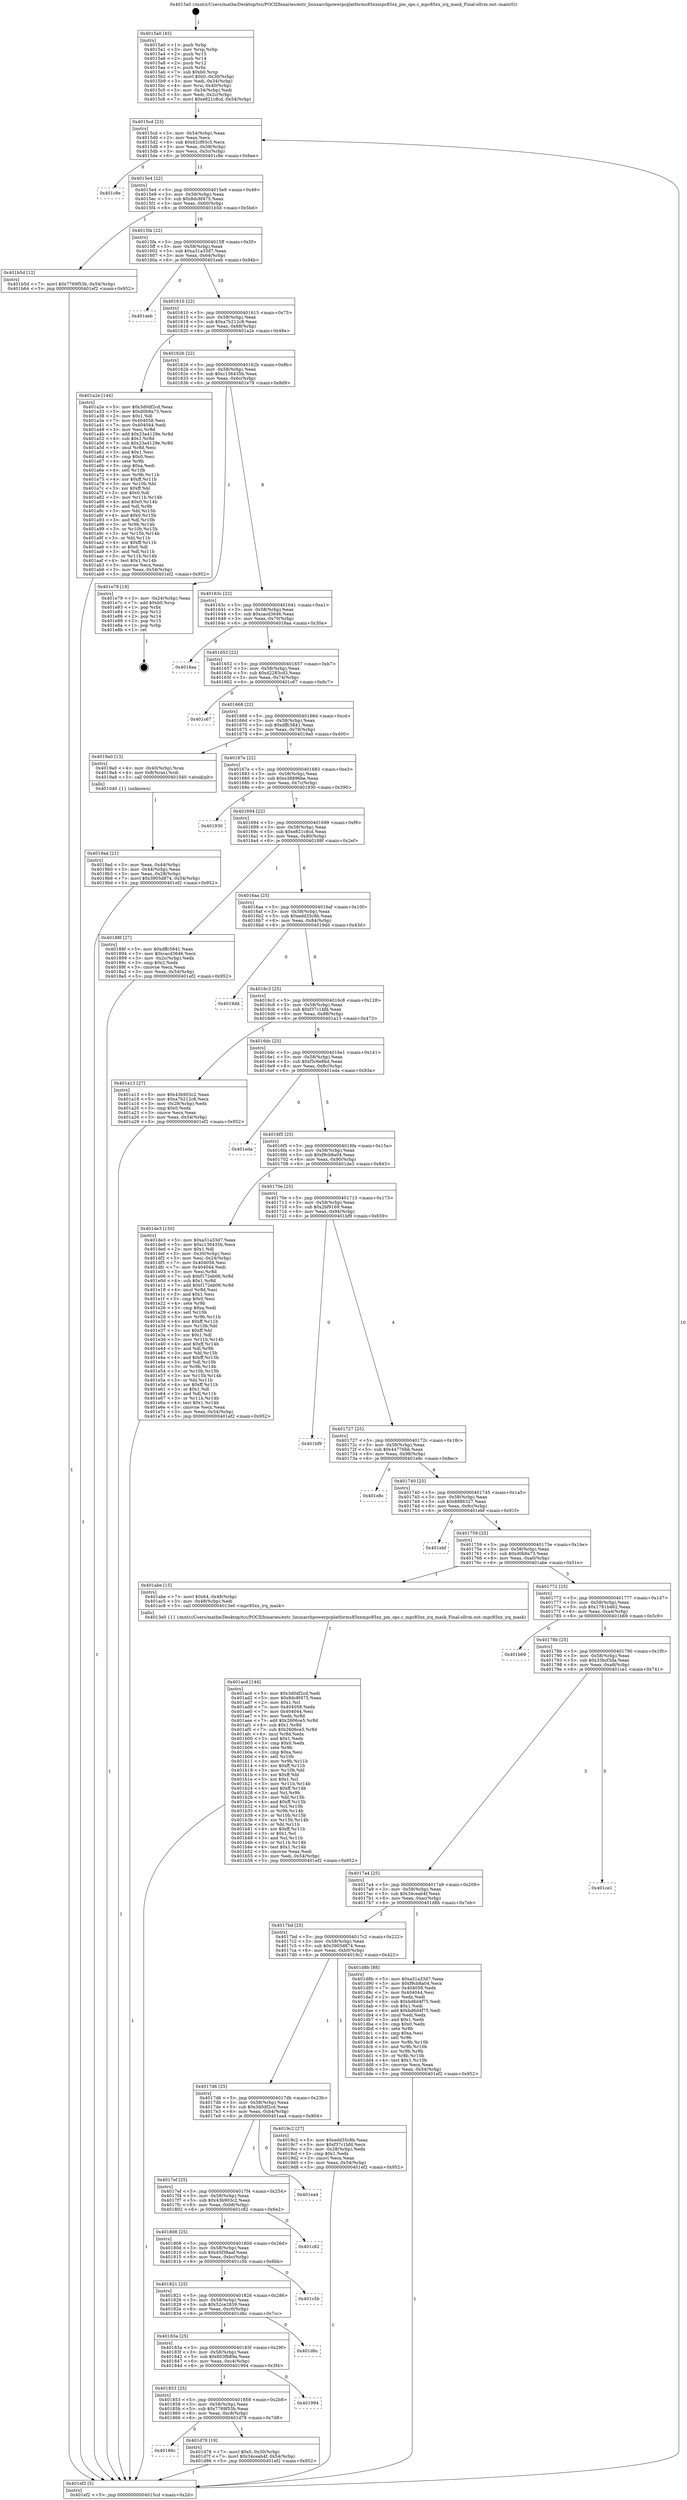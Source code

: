 digraph "0x4015a0" {
  label = "0x4015a0 (/mnt/c/Users/mathe/Desktop/tcc/POCII/binaries/extr_linuxarchpowerpcplatforms85xxmpc85xx_pm_ops.c_mpc85xx_irq_mask_Final-ollvm.out::main(0))"
  labelloc = "t"
  node[shape=record]

  Entry [label="",width=0.3,height=0.3,shape=circle,fillcolor=black,style=filled]
  "0x4015cd" [label="{
     0x4015cd [23]\l
     | [instrs]\l
     &nbsp;&nbsp;0x4015cd \<+3\>: mov -0x54(%rbp),%eax\l
     &nbsp;&nbsp;0x4015d0 \<+2\>: mov %eax,%ecx\l
     &nbsp;&nbsp;0x4015d2 \<+6\>: sub $0x82cf93c5,%ecx\l
     &nbsp;&nbsp;0x4015d8 \<+3\>: mov %eax,-0x58(%rbp)\l
     &nbsp;&nbsp;0x4015db \<+3\>: mov %ecx,-0x5c(%rbp)\l
     &nbsp;&nbsp;0x4015de \<+6\>: je 0000000000401c8e \<main+0x6ee\>\l
  }"]
  "0x401c8e" [label="{
     0x401c8e\l
  }", style=dashed]
  "0x4015e4" [label="{
     0x4015e4 [22]\l
     | [instrs]\l
     &nbsp;&nbsp;0x4015e4 \<+5\>: jmp 00000000004015e9 \<main+0x49\>\l
     &nbsp;&nbsp;0x4015e9 \<+3\>: mov -0x58(%rbp),%eax\l
     &nbsp;&nbsp;0x4015ec \<+5\>: sub $0x8dc8f475,%eax\l
     &nbsp;&nbsp;0x4015f1 \<+3\>: mov %eax,-0x60(%rbp)\l
     &nbsp;&nbsp;0x4015f4 \<+6\>: je 0000000000401b5d \<main+0x5bd\>\l
  }"]
  Exit [label="",width=0.3,height=0.3,shape=circle,fillcolor=black,style=filled,peripheries=2]
  "0x401b5d" [label="{
     0x401b5d [12]\l
     | [instrs]\l
     &nbsp;&nbsp;0x401b5d \<+7\>: movl $0x7769f53b,-0x54(%rbp)\l
     &nbsp;&nbsp;0x401b64 \<+5\>: jmp 0000000000401ef2 \<main+0x952\>\l
  }"]
  "0x4015fa" [label="{
     0x4015fa [22]\l
     | [instrs]\l
     &nbsp;&nbsp;0x4015fa \<+5\>: jmp 00000000004015ff \<main+0x5f\>\l
     &nbsp;&nbsp;0x4015ff \<+3\>: mov -0x58(%rbp),%eax\l
     &nbsp;&nbsp;0x401602 \<+5\>: sub $0xa31a33d7,%eax\l
     &nbsp;&nbsp;0x401607 \<+3\>: mov %eax,-0x64(%rbp)\l
     &nbsp;&nbsp;0x40160a \<+6\>: je 0000000000401eeb \<main+0x94b\>\l
  }"]
  "0x40186c" [label="{
     0x40186c\l
  }", style=dashed]
  "0x401eeb" [label="{
     0x401eeb\l
  }", style=dashed]
  "0x401610" [label="{
     0x401610 [22]\l
     | [instrs]\l
     &nbsp;&nbsp;0x401610 \<+5\>: jmp 0000000000401615 \<main+0x75\>\l
     &nbsp;&nbsp;0x401615 \<+3\>: mov -0x58(%rbp),%eax\l
     &nbsp;&nbsp;0x401618 \<+5\>: sub $0xa7b212c8,%eax\l
     &nbsp;&nbsp;0x40161d \<+3\>: mov %eax,-0x68(%rbp)\l
     &nbsp;&nbsp;0x401620 \<+6\>: je 0000000000401a2e \<main+0x48e\>\l
  }"]
  "0x401d78" [label="{
     0x401d78 [19]\l
     | [instrs]\l
     &nbsp;&nbsp;0x401d78 \<+7\>: movl $0x0,-0x30(%rbp)\l
     &nbsp;&nbsp;0x401d7f \<+7\>: movl $0x34ceab4f,-0x54(%rbp)\l
     &nbsp;&nbsp;0x401d86 \<+5\>: jmp 0000000000401ef2 \<main+0x952\>\l
  }"]
  "0x401a2e" [label="{
     0x401a2e [144]\l
     | [instrs]\l
     &nbsp;&nbsp;0x401a2e \<+5\>: mov $0x3d0df2cd,%eax\l
     &nbsp;&nbsp;0x401a33 \<+5\>: mov $0xd0b9a73,%ecx\l
     &nbsp;&nbsp;0x401a38 \<+2\>: mov $0x1,%dl\l
     &nbsp;&nbsp;0x401a3a \<+7\>: mov 0x404058,%esi\l
     &nbsp;&nbsp;0x401a41 \<+7\>: mov 0x404044,%edi\l
     &nbsp;&nbsp;0x401a48 \<+3\>: mov %esi,%r8d\l
     &nbsp;&nbsp;0x401a4b \<+7\>: add $0x23a4129e,%r8d\l
     &nbsp;&nbsp;0x401a52 \<+4\>: sub $0x1,%r8d\l
     &nbsp;&nbsp;0x401a56 \<+7\>: sub $0x23a4129e,%r8d\l
     &nbsp;&nbsp;0x401a5d \<+4\>: imul %r8d,%esi\l
     &nbsp;&nbsp;0x401a61 \<+3\>: and $0x1,%esi\l
     &nbsp;&nbsp;0x401a64 \<+3\>: cmp $0x0,%esi\l
     &nbsp;&nbsp;0x401a67 \<+4\>: sete %r9b\l
     &nbsp;&nbsp;0x401a6b \<+3\>: cmp $0xa,%edi\l
     &nbsp;&nbsp;0x401a6e \<+4\>: setl %r10b\l
     &nbsp;&nbsp;0x401a72 \<+3\>: mov %r9b,%r11b\l
     &nbsp;&nbsp;0x401a75 \<+4\>: xor $0xff,%r11b\l
     &nbsp;&nbsp;0x401a79 \<+3\>: mov %r10b,%bl\l
     &nbsp;&nbsp;0x401a7c \<+3\>: xor $0xff,%bl\l
     &nbsp;&nbsp;0x401a7f \<+3\>: xor $0x0,%dl\l
     &nbsp;&nbsp;0x401a82 \<+3\>: mov %r11b,%r14b\l
     &nbsp;&nbsp;0x401a85 \<+4\>: and $0x0,%r14b\l
     &nbsp;&nbsp;0x401a89 \<+3\>: and %dl,%r9b\l
     &nbsp;&nbsp;0x401a8c \<+3\>: mov %bl,%r15b\l
     &nbsp;&nbsp;0x401a8f \<+4\>: and $0x0,%r15b\l
     &nbsp;&nbsp;0x401a93 \<+3\>: and %dl,%r10b\l
     &nbsp;&nbsp;0x401a96 \<+3\>: or %r9b,%r14b\l
     &nbsp;&nbsp;0x401a99 \<+3\>: or %r10b,%r15b\l
     &nbsp;&nbsp;0x401a9c \<+3\>: xor %r15b,%r14b\l
     &nbsp;&nbsp;0x401a9f \<+3\>: or %bl,%r11b\l
     &nbsp;&nbsp;0x401aa2 \<+4\>: xor $0xff,%r11b\l
     &nbsp;&nbsp;0x401aa6 \<+3\>: or $0x0,%dl\l
     &nbsp;&nbsp;0x401aa9 \<+3\>: and %dl,%r11b\l
     &nbsp;&nbsp;0x401aac \<+3\>: or %r11b,%r14b\l
     &nbsp;&nbsp;0x401aaf \<+4\>: test $0x1,%r14b\l
     &nbsp;&nbsp;0x401ab3 \<+3\>: cmovne %ecx,%eax\l
     &nbsp;&nbsp;0x401ab6 \<+3\>: mov %eax,-0x54(%rbp)\l
     &nbsp;&nbsp;0x401ab9 \<+5\>: jmp 0000000000401ef2 \<main+0x952\>\l
  }"]
  "0x401626" [label="{
     0x401626 [22]\l
     | [instrs]\l
     &nbsp;&nbsp;0x401626 \<+5\>: jmp 000000000040162b \<main+0x8b\>\l
     &nbsp;&nbsp;0x40162b \<+3\>: mov -0x58(%rbp),%eax\l
     &nbsp;&nbsp;0x40162e \<+5\>: sub $0xc136435b,%eax\l
     &nbsp;&nbsp;0x401633 \<+3\>: mov %eax,-0x6c(%rbp)\l
     &nbsp;&nbsp;0x401636 \<+6\>: je 0000000000401e79 \<main+0x8d9\>\l
  }"]
  "0x401853" [label="{
     0x401853 [25]\l
     | [instrs]\l
     &nbsp;&nbsp;0x401853 \<+5\>: jmp 0000000000401858 \<main+0x2b8\>\l
     &nbsp;&nbsp;0x401858 \<+3\>: mov -0x58(%rbp),%eax\l
     &nbsp;&nbsp;0x40185b \<+5\>: sub $0x7769f53b,%eax\l
     &nbsp;&nbsp;0x401860 \<+6\>: mov %eax,-0xc8(%rbp)\l
     &nbsp;&nbsp;0x401866 \<+6\>: je 0000000000401d78 \<main+0x7d8\>\l
  }"]
  "0x401e79" [label="{
     0x401e79 [19]\l
     | [instrs]\l
     &nbsp;&nbsp;0x401e79 \<+3\>: mov -0x24(%rbp),%eax\l
     &nbsp;&nbsp;0x401e7c \<+7\>: add $0xb0,%rsp\l
     &nbsp;&nbsp;0x401e83 \<+1\>: pop %rbx\l
     &nbsp;&nbsp;0x401e84 \<+2\>: pop %r12\l
     &nbsp;&nbsp;0x401e86 \<+2\>: pop %r14\l
     &nbsp;&nbsp;0x401e88 \<+2\>: pop %r15\l
     &nbsp;&nbsp;0x401e8a \<+1\>: pop %rbp\l
     &nbsp;&nbsp;0x401e8b \<+1\>: ret\l
  }"]
  "0x40163c" [label="{
     0x40163c [22]\l
     | [instrs]\l
     &nbsp;&nbsp;0x40163c \<+5\>: jmp 0000000000401641 \<main+0xa1\>\l
     &nbsp;&nbsp;0x401641 \<+3\>: mov -0x58(%rbp),%eax\l
     &nbsp;&nbsp;0x401644 \<+5\>: sub $0xcacd3646,%eax\l
     &nbsp;&nbsp;0x401649 \<+3\>: mov %eax,-0x70(%rbp)\l
     &nbsp;&nbsp;0x40164c \<+6\>: je 00000000004018aa \<main+0x30a\>\l
  }"]
  "0x401994" [label="{
     0x401994\l
  }", style=dashed]
  "0x4018aa" [label="{
     0x4018aa\l
  }", style=dashed]
  "0x401652" [label="{
     0x401652 [22]\l
     | [instrs]\l
     &nbsp;&nbsp;0x401652 \<+5\>: jmp 0000000000401657 \<main+0xb7\>\l
     &nbsp;&nbsp;0x401657 \<+3\>: mov -0x58(%rbp),%eax\l
     &nbsp;&nbsp;0x40165a \<+5\>: sub $0xd2283cd3,%eax\l
     &nbsp;&nbsp;0x40165f \<+3\>: mov %eax,-0x74(%rbp)\l
     &nbsp;&nbsp;0x401662 \<+6\>: je 0000000000401c67 \<main+0x6c7\>\l
  }"]
  "0x40183a" [label="{
     0x40183a [25]\l
     | [instrs]\l
     &nbsp;&nbsp;0x40183a \<+5\>: jmp 000000000040183f \<main+0x29f\>\l
     &nbsp;&nbsp;0x40183f \<+3\>: mov -0x58(%rbp),%eax\l
     &nbsp;&nbsp;0x401842 \<+5\>: sub $0x603fb89a,%eax\l
     &nbsp;&nbsp;0x401847 \<+6\>: mov %eax,-0xc4(%rbp)\l
     &nbsp;&nbsp;0x40184d \<+6\>: je 0000000000401994 \<main+0x3f4\>\l
  }"]
  "0x401c67" [label="{
     0x401c67\l
  }", style=dashed]
  "0x401668" [label="{
     0x401668 [22]\l
     | [instrs]\l
     &nbsp;&nbsp;0x401668 \<+5\>: jmp 000000000040166d \<main+0xcd\>\l
     &nbsp;&nbsp;0x40166d \<+3\>: mov -0x58(%rbp),%eax\l
     &nbsp;&nbsp;0x401670 \<+5\>: sub $0xdffc5841,%eax\l
     &nbsp;&nbsp;0x401675 \<+3\>: mov %eax,-0x78(%rbp)\l
     &nbsp;&nbsp;0x401678 \<+6\>: je 00000000004019a0 \<main+0x400\>\l
  }"]
  "0x401d6c" [label="{
     0x401d6c\l
  }", style=dashed]
  "0x4019a0" [label="{
     0x4019a0 [13]\l
     | [instrs]\l
     &nbsp;&nbsp;0x4019a0 \<+4\>: mov -0x40(%rbp),%rax\l
     &nbsp;&nbsp;0x4019a4 \<+4\>: mov 0x8(%rax),%rdi\l
     &nbsp;&nbsp;0x4019a8 \<+5\>: call 0000000000401040 \<atoi@plt\>\l
     | [calls]\l
     &nbsp;&nbsp;0x401040 \{1\} (unknown)\l
  }"]
  "0x40167e" [label="{
     0x40167e [22]\l
     | [instrs]\l
     &nbsp;&nbsp;0x40167e \<+5\>: jmp 0000000000401683 \<main+0xe3\>\l
     &nbsp;&nbsp;0x401683 \<+3\>: mov -0x58(%rbp),%eax\l
     &nbsp;&nbsp;0x401686 \<+5\>: sub $0xe38896be,%eax\l
     &nbsp;&nbsp;0x40168b \<+3\>: mov %eax,-0x7c(%rbp)\l
     &nbsp;&nbsp;0x40168e \<+6\>: je 0000000000401930 \<main+0x390\>\l
  }"]
  "0x401821" [label="{
     0x401821 [25]\l
     | [instrs]\l
     &nbsp;&nbsp;0x401821 \<+5\>: jmp 0000000000401826 \<main+0x286\>\l
     &nbsp;&nbsp;0x401826 \<+3\>: mov -0x58(%rbp),%eax\l
     &nbsp;&nbsp;0x401829 \<+5\>: sub $0x52ce2839,%eax\l
     &nbsp;&nbsp;0x40182e \<+6\>: mov %eax,-0xc0(%rbp)\l
     &nbsp;&nbsp;0x401834 \<+6\>: je 0000000000401d6c \<main+0x7cc\>\l
  }"]
  "0x401930" [label="{
     0x401930\l
  }", style=dashed]
  "0x401694" [label="{
     0x401694 [22]\l
     | [instrs]\l
     &nbsp;&nbsp;0x401694 \<+5\>: jmp 0000000000401699 \<main+0xf9\>\l
     &nbsp;&nbsp;0x401699 \<+3\>: mov -0x58(%rbp),%eax\l
     &nbsp;&nbsp;0x40169c \<+5\>: sub $0xe821c8cd,%eax\l
     &nbsp;&nbsp;0x4016a1 \<+3\>: mov %eax,-0x80(%rbp)\l
     &nbsp;&nbsp;0x4016a4 \<+6\>: je 000000000040188f \<main+0x2ef\>\l
  }"]
  "0x401c5b" [label="{
     0x401c5b\l
  }", style=dashed]
  "0x40188f" [label="{
     0x40188f [27]\l
     | [instrs]\l
     &nbsp;&nbsp;0x40188f \<+5\>: mov $0xdffc5841,%eax\l
     &nbsp;&nbsp;0x401894 \<+5\>: mov $0xcacd3646,%ecx\l
     &nbsp;&nbsp;0x401899 \<+3\>: mov -0x2c(%rbp),%edx\l
     &nbsp;&nbsp;0x40189c \<+3\>: cmp $0x2,%edx\l
     &nbsp;&nbsp;0x40189f \<+3\>: cmovne %ecx,%eax\l
     &nbsp;&nbsp;0x4018a2 \<+3\>: mov %eax,-0x54(%rbp)\l
     &nbsp;&nbsp;0x4018a5 \<+5\>: jmp 0000000000401ef2 \<main+0x952\>\l
  }"]
  "0x4016aa" [label="{
     0x4016aa [25]\l
     | [instrs]\l
     &nbsp;&nbsp;0x4016aa \<+5\>: jmp 00000000004016af \<main+0x10f\>\l
     &nbsp;&nbsp;0x4016af \<+3\>: mov -0x58(%rbp),%eax\l
     &nbsp;&nbsp;0x4016b2 \<+5\>: sub $0xedd35c8b,%eax\l
     &nbsp;&nbsp;0x4016b7 \<+6\>: mov %eax,-0x84(%rbp)\l
     &nbsp;&nbsp;0x4016bd \<+6\>: je 00000000004019dd \<main+0x43d\>\l
  }"]
  "0x401ef2" [label="{
     0x401ef2 [5]\l
     | [instrs]\l
     &nbsp;&nbsp;0x401ef2 \<+5\>: jmp 00000000004015cd \<main+0x2d\>\l
  }"]
  "0x4015a0" [label="{
     0x4015a0 [45]\l
     | [instrs]\l
     &nbsp;&nbsp;0x4015a0 \<+1\>: push %rbp\l
     &nbsp;&nbsp;0x4015a1 \<+3\>: mov %rsp,%rbp\l
     &nbsp;&nbsp;0x4015a4 \<+2\>: push %r15\l
     &nbsp;&nbsp;0x4015a6 \<+2\>: push %r14\l
     &nbsp;&nbsp;0x4015a8 \<+2\>: push %r12\l
     &nbsp;&nbsp;0x4015aa \<+1\>: push %rbx\l
     &nbsp;&nbsp;0x4015ab \<+7\>: sub $0xb0,%rsp\l
     &nbsp;&nbsp;0x4015b2 \<+7\>: movl $0x0,-0x30(%rbp)\l
     &nbsp;&nbsp;0x4015b9 \<+3\>: mov %edi,-0x34(%rbp)\l
     &nbsp;&nbsp;0x4015bc \<+4\>: mov %rsi,-0x40(%rbp)\l
     &nbsp;&nbsp;0x4015c0 \<+3\>: mov -0x34(%rbp),%edi\l
     &nbsp;&nbsp;0x4015c3 \<+3\>: mov %edi,-0x2c(%rbp)\l
     &nbsp;&nbsp;0x4015c6 \<+7\>: movl $0xe821c8cd,-0x54(%rbp)\l
  }"]
  "0x4019ad" [label="{
     0x4019ad [21]\l
     | [instrs]\l
     &nbsp;&nbsp;0x4019ad \<+3\>: mov %eax,-0x44(%rbp)\l
     &nbsp;&nbsp;0x4019b0 \<+3\>: mov -0x44(%rbp),%eax\l
     &nbsp;&nbsp;0x4019b3 \<+3\>: mov %eax,-0x28(%rbp)\l
     &nbsp;&nbsp;0x4019b6 \<+7\>: movl $0x3905d874,-0x54(%rbp)\l
     &nbsp;&nbsp;0x4019bd \<+5\>: jmp 0000000000401ef2 \<main+0x952\>\l
  }"]
  "0x401808" [label="{
     0x401808 [25]\l
     | [instrs]\l
     &nbsp;&nbsp;0x401808 \<+5\>: jmp 000000000040180d \<main+0x26d\>\l
     &nbsp;&nbsp;0x40180d \<+3\>: mov -0x58(%rbp),%eax\l
     &nbsp;&nbsp;0x401810 \<+5\>: sub $0x45f38aaf,%eax\l
     &nbsp;&nbsp;0x401815 \<+6\>: mov %eax,-0xbc(%rbp)\l
     &nbsp;&nbsp;0x40181b \<+6\>: je 0000000000401c5b \<main+0x6bb\>\l
  }"]
  "0x4019dd" [label="{
     0x4019dd\l
  }", style=dashed]
  "0x4016c3" [label="{
     0x4016c3 [25]\l
     | [instrs]\l
     &nbsp;&nbsp;0x4016c3 \<+5\>: jmp 00000000004016c8 \<main+0x128\>\l
     &nbsp;&nbsp;0x4016c8 \<+3\>: mov -0x58(%rbp),%eax\l
     &nbsp;&nbsp;0x4016cb \<+5\>: sub $0xf37c1bfd,%eax\l
     &nbsp;&nbsp;0x4016d0 \<+6\>: mov %eax,-0x88(%rbp)\l
     &nbsp;&nbsp;0x4016d6 \<+6\>: je 0000000000401a13 \<main+0x473\>\l
  }"]
  "0x401c82" [label="{
     0x401c82\l
  }", style=dashed]
  "0x401a13" [label="{
     0x401a13 [27]\l
     | [instrs]\l
     &nbsp;&nbsp;0x401a13 \<+5\>: mov $0x43b903c2,%eax\l
     &nbsp;&nbsp;0x401a18 \<+5\>: mov $0xa7b212c8,%ecx\l
     &nbsp;&nbsp;0x401a1d \<+3\>: mov -0x28(%rbp),%edx\l
     &nbsp;&nbsp;0x401a20 \<+3\>: cmp $0x0,%edx\l
     &nbsp;&nbsp;0x401a23 \<+3\>: cmove %ecx,%eax\l
     &nbsp;&nbsp;0x401a26 \<+3\>: mov %eax,-0x54(%rbp)\l
     &nbsp;&nbsp;0x401a29 \<+5\>: jmp 0000000000401ef2 \<main+0x952\>\l
  }"]
  "0x4016dc" [label="{
     0x4016dc [25]\l
     | [instrs]\l
     &nbsp;&nbsp;0x4016dc \<+5\>: jmp 00000000004016e1 \<main+0x141\>\l
     &nbsp;&nbsp;0x4016e1 \<+3\>: mov -0x58(%rbp),%eax\l
     &nbsp;&nbsp;0x4016e4 \<+5\>: sub $0xf5c6e8bd,%eax\l
     &nbsp;&nbsp;0x4016e9 \<+6\>: mov %eax,-0x8c(%rbp)\l
     &nbsp;&nbsp;0x4016ef \<+6\>: je 0000000000401eda \<main+0x93a\>\l
  }"]
  "0x4017ef" [label="{
     0x4017ef [25]\l
     | [instrs]\l
     &nbsp;&nbsp;0x4017ef \<+5\>: jmp 00000000004017f4 \<main+0x254\>\l
     &nbsp;&nbsp;0x4017f4 \<+3\>: mov -0x58(%rbp),%eax\l
     &nbsp;&nbsp;0x4017f7 \<+5\>: sub $0x43b903c2,%eax\l
     &nbsp;&nbsp;0x4017fc \<+6\>: mov %eax,-0xb8(%rbp)\l
     &nbsp;&nbsp;0x401802 \<+6\>: je 0000000000401c82 \<main+0x6e2\>\l
  }"]
  "0x401eda" [label="{
     0x401eda\l
  }", style=dashed]
  "0x4016f5" [label="{
     0x4016f5 [25]\l
     | [instrs]\l
     &nbsp;&nbsp;0x4016f5 \<+5\>: jmp 00000000004016fa \<main+0x15a\>\l
     &nbsp;&nbsp;0x4016fa \<+3\>: mov -0x58(%rbp),%eax\l
     &nbsp;&nbsp;0x4016fd \<+5\>: sub $0xf9cb8a04,%eax\l
     &nbsp;&nbsp;0x401702 \<+6\>: mov %eax,-0x90(%rbp)\l
     &nbsp;&nbsp;0x401708 \<+6\>: je 0000000000401de3 \<main+0x843\>\l
  }"]
  "0x401ea4" [label="{
     0x401ea4\l
  }", style=dashed]
  "0x401de3" [label="{
     0x401de3 [150]\l
     | [instrs]\l
     &nbsp;&nbsp;0x401de3 \<+5\>: mov $0xa31a33d7,%eax\l
     &nbsp;&nbsp;0x401de8 \<+5\>: mov $0xc136435b,%ecx\l
     &nbsp;&nbsp;0x401ded \<+2\>: mov $0x1,%dl\l
     &nbsp;&nbsp;0x401def \<+3\>: mov -0x30(%rbp),%esi\l
     &nbsp;&nbsp;0x401df2 \<+3\>: mov %esi,-0x24(%rbp)\l
     &nbsp;&nbsp;0x401df5 \<+7\>: mov 0x404058,%esi\l
     &nbsp;&nbsp;0x401dfc \<+7\>: mov 0x404044,%edi\l
     &nbsp;&nbsp;0x401e03 \<+3\>: mov %esi,%r8d\l
     &nbsp;&nbsp;0x401e06 \<+7\>: sub $0xf172eb06,%r8d\l
     &nbsp;&nbsp;0x401e0d \<+4\>: sub $0x1,%r8d\l
     &nbsp;&nbsp;0x401e11 \<+7\>: add $0xf172eb06,%r8d\l
     &nbsp;&nbsp;0x401e18 \<+4\>: imul %r8d,%esi\l
     &nbsp;&nbsp;0x401e1c \<+3\>: and $0x1,%esi\l
     &nbsp;&nbsp;0x401e1f \<+3\>: cmp $0x0,%esi\l
     &nbsp;&nbsp;0x401e22 \<+4\>: sete %r9b\l
     &nbsp;&nbsp;0x401e26 \<+3\>: cmp $0xa,%edi\l
     &nbsp;&nbsp;0x401e29 \<+4\>: setl %r10b\l
     &nbsp;&nbsp;0x401e2d \<+3\>: mov %r9b,%r11b\l
     &nbsp;&nbsp;0x401e30 \<+4\>: xor $0xff,%r11b\l
     &nbsp;&nbsp;0x401e34 \<+3\>: mov %r10b,%bl\l
     &nbsp;&nbsp;0x401e37 \<+3\>: xor $0xff,%bl\l
     &nbsp;&nbsp;0x401e3a \<+3\>: xor $0x1,%dl\l
     &nbsp;&nbsp;0x401e3d \<+3\>: mov %r11b,%r14b\l
     &nbsp;&nbsp;0x401e40 \<+4\>: and $0xff,%r14b\l
     &nbsp;&nbsp;0x401e44 \<+3\>: and %dl,%r9b\l
     &nbsp;&nbsp;0x401e47 \<+3\>: mov %bl,%r15b\l
     &nbsp;&nbsp;0x401e4a \<+4\>: and $0xff,%r15b\l
     &nbsp;&nbsp;0x401e4e \<+3\>: and %dl,%r10b\l
     &nbsp;&nbsp;0x401e51 \<+3\>: or %r9b,%r14b\l
     &nbsp;&nbsp;0x401e54 \<+3\>: or %r10b,%r15b\l
     &nbsp;&nbsp;0x401e57 \<+3\>: xor %r15b,%r14b\l
     &nbsp;&nbsp;0x401e5a \<+3\>: or %bl,%r11b\l
     &nbsp;&nbsp;0x401e5d \<+4\>: xor $0xff,%r11b\l
     &nbsp;&nbsp;0x401e61 \<+3\>: or $0x1,%dl\l
     &nbsp;&nbsp;0x401e64 \<+3\>: and %dl,%r11b\l
     &nbsp;&nbsp;0x401e67 \<+3\>: or %r11b,%r14b\l
     &nbsp;&nbsp;0x401e6a \<+4\>: test $0x1,%r14b\l
     &nbsp;&nbsp;0x401e6e \<+3\>: cmovne %ecx,%eax\l
     &nbsp;&nbsp;0x401e71 \<+3\>: mov %eax,-0x54(%rbp)\l
     &nbsp;&nbsp;0x401e74 \<+5\>: jmp 0000000000401ef2 \<main+0x952\>\l
  }"]
  "0x40170e" [label="{
     0x40170e [25]\l
     | [instrs]\l
     &nbsp;&nbsp;0x40170e \<+5\>: jmp 0000000000401713 \<main+0x173\>\l
     &nbsp;&nbsp;0x401713 \<+3\>: mov -0x58(%rbp),%eax\l
     &nbsp;&nbsp;0x401716 \<+5\>: sub $0x2bf9169,%eax\l
     &nbsp;&nbsp;0x40171b \<+6\>: mov %eax,-0x94(%rbp)\l
     &nbsp;&nbsp;0x401721 \<+6\>: je 0000000000401bf9 \<main+0x659\>\l
  }"]
  "0x401acd" [label="{
     0x401acd [144]\l
     | [instrs]\l
     &nbsp;&nbsp;0x401acd \<+5\>: mov $0x3d0df2cd,%edi\l
     &nbsp;&nbsp;0x401ad2 \<+5\>: mov $0x8dc8f475,%eax\l
     &nbsp;&nbsp;0x401ad7 \<+2\>: mov $0x1,%cl\l
     &nbsp;&nbsp;0x401ad9 \<+7\>: mov 0x404058,%edx\l
     &nbsp;&nbsp;0x401ae0 \<+7\>: mov 0x404044,%esi\l
     &nbsp;&nbsp;0x401ae7 \<+3\>: mov %edx,%r8d\l
     &nbsp;&nbsp;0x401aea \<+7\>: add $0x2606ce5,%r8d\l
     &nbsp;&nbsp;0x401af1 \<+4\>: sub $0x1,%r8d\l
     &nbsp;&nbsp;0x401af5 \<+7\>: sub $0x2606ce5,%r8d\l
     &nbsp;&nbsp;0x401afc \<+4\>: imul %r8d,%edx\l
     &nbsp;&nbsp;0x401b00 \<+3\>: and $0x1,%edx\l
     &nbsp;&nbsp;0x401b03 \<+3\>: cmp $0x0,%edx\l
     &nbsp;&nbsp;0x401b06 \<+4\>: sete %r9b\l
     &nbsp;&nbsp;0x401b0a \<+3\>: cmp $0xa,%esi\l
     &nbsp;&nbsp;0x401b0d \<+4\>: setl %r10b\l
     &nbsp;&nbsp;0x401b11 \<+3\>: mov %r9b,%r11b\l
     &nbsp;&nbsp;0x401b14 \<+4\>: xor $0xff,%r11b\l
     &nbsp;&nbsp;0x401b18 \<+3\>: mov %r10b,%bl\l
     &nbsp;&nbsp;0x401b1b \<+3\>: xor $0xff,%bl\l
     &nbsp;&nbsp;0x401b1e \<+3\>: xor $0x1,%cl\l
     &nbsp;&nbsp;0x401b21 \<+3\>: mov %r11b,%r14b\l
     &nbsp;&nbsp;0x401b24 \<+4\>: and $0xff,%r14b\l
     &nbsp;&nbsp;0x401b28 \<+3\>: and %cl,%r9b\l
     &nbsp;&nbsp;0x401b2b \<+3\>: mov %bl,%r15b\l
     &nbsp;&nbsp;0x401b2e \<+4\>: and $0xff,%r15b\l
     &nbsp;&nbsp;0x401b32 \<+3\>: and %cl,%r10b\l
     &nbsp;&nbsp;0x401b35 \<+3\>: or %r9b,%r14b\l
     &nbsp;&nbsp;0x401b38 \<+3\>: or %r10b,%r15b\l
     &nbsp;&nbsp;0x401b3b \<+3\>: xor %r15b,%r14b\l
     &nbsp;&nbsp;0x401b3e \<+3\>: or %bl,%r11b\l
     &nbsp;&nbsp;0x401b41 \<+4\>: xor $0xff,%r11b\l
     &nbsp;&nbsp;0x401b45 \<+3\>: or $0x1,%cl\l
     &nbsp;&nbsp;0x401b48 \<+3\>: and %cl,%r11b\l
     &nbsp;&nbsp;0x401b4b \<+3\>: or %r11b,%r14b\l
     &nbsp;&nbsp;0x401b4e \<+4\>: test $0x1,%r14b\l
     &nbsp;&nbsp;0x401b52 \<+3\>: cmovne %eax,%edi\l
     &nbsp;&nbsp;0x401b55 \<+3\>: mov %edi,-0x54(%rbp)\l
     &nbsp;&nbsp;0x401b58 \<+5\>: jmp 0000000000401ef2 \<main+0x952\>\l
  }"]
  "0x401bf9" [label="{
     0x401bf9\l
  }", style=dashed]
  "0x401727" [label="{
     0x401727 [25]\l
     | [instrs]\l
     &nbsp;&nbsp;0x401727 \<+5\>: jmp 000000000040172c \<main+0x18c\>\l
     &nbsp;&nbsp;0x40172c \<+3\>: mov -0x58(%rbp),%eax\l
     &nbsp;&nbsp;0x40172f \<+5\>: sub $0x44776bb,%eax\l
     &nbsp;&nbsp;0x401734 \<+6\>: mov %eax,-0x98(%rbp)\l
     &nbsp;&nbsp;0x40173a \<+6\>: je 0000000000401e8c \<main+0x8ec\>\l
  }"]
  "0x4017d6" [label="{
     0x4017d6 [25]\l
     | [instrs]\l
     &nbsp;&nbsp;0x4017d6 \<+5\>: jmp 00000000004017db \<main+0x23b\>\l
     &nbsp;&nbsp;0x4017db \<+3\>: mov -0x58(%rbp),%eax\l
     &nbsp;&nbsp;0x4017de \<+5\>: sub $0x3d0df2cd,%eax\l
     &nbsp;&nbsp;0x4017e3 \<+6\>: mov %eax,-0xb4(%rbp)\l
     &nbsp;&nbsp;0x4017e9 \<+6\>: je 0000000000401ea4 \<main+0x904\>\l
  }"]
  "0x401e8c" [label="{
     0x401e8c\l
  }", style=dashed]
  "0x401740" [label="{
     0x401740 [25]\l
     | [instrs]\l
     &nbsp;&nbsp;0x401740 \<+5\>: jmp 0000000000401745 \<main+0x1a5\>\l
     &nbsp;&nbsp;0x401745 \<+3\>: mov -0x58(%rbp),%eax\l
     &nbsp;&nbsp;0x401748 \<+5\>: sub $0x8886327,%eax\l
     &nbsp;&nbsp;0x40174d \<+6\>: mov %eax,-0x9c(%rbp)\l
     &nbsp;&nbsp;0x401753 \<+6\>: je 0000000000401ebf \<main+0x91f\>\l
  }"]
  "0x4019c2" [label="{
     0x4019c2 [27]\l
     | [instrs]\l
     &nbsp;&nbsp;0x4019c2 \<+5\>: mov $0xedd35c8b,%eax\l
     &nbsp;&nbsp;0x4019c7 \<+5\>: mov $0xf37c1bfd,%ecx\l
     &nbsp;&nbsp;0x4019cc \<+3\>: mov -0x28(%rbp),%edx\l
     &nbsp;&nbsp;0x4019cf \<+3\>: cmp $0x1,%edx\l
     &nbsp;&nbsp;0x4019d2 \<+3\>: cmovl %ecx,%eax\l
     &nbsp;&nbsp;0x4019d5 \<+3\>: mov %eax,-0x54(%rbp)\l
     &nbsp;&nbsp;0x4019d8 \<+5\>: jmp 0000000000401ef2 \<main+0x952\>\l
  }"]
  "0x401ebf" [label="{
     0x401ebf\l
  }", style=dashed]
  "0x401759" [label="{
     0x401759 [25]\l
     | [instrs]\l
     &nbsp;&nbsp;0x401759 \<+5\>: jmp 000000000040175e \<main+0x1be\>\l
     &nbsp;&nbsp;0x40175e \<+3\>: mov -0x58(%rbp),%eax\l
     &nbsp;&nbsp;0x401761 \<+5\>: sub $0xd0b9a73,%eax\l
     &nbsp;&nbsp;0x401766 \<+6\>: mov %eax,-0xa0(%rbp)\l
     &nbsp;&nbsp;0x40176c \<+6\>: je 0000000000401abe \<main+0x51e\>\l
  }"]
  "0x4017bd" [label="{
     0x4017bd [25]\l
     | [instrs]\l
     &nbsp;&nbsp;0x4017bd \<+5\>: jmp 00000000004017c2 \<main+0x222\>\l
     &nbsp;&nbsp;0x4017c2 \<+3\>: mov -0x58(%rbp),%eax\l
     &nbsp;&nbsp;0x4017c5 \<+5\>: sub $0x3905d874,%eax\l
     &nbsp;&nbsp;0x4017ca \<+6\>: mov %eax,-0xb0(%rbp)\l
     &nbsp;&nbsp;0x4017d0 \<+6\>: je 00000000004019c2 \<main+0x422\>\l
  }"]
  "0x401abe" [label="{
     0x401abe [15]\l
     | [instrs]\l
     &nbsp;&nbsp;0x401abe \<+7\>: movl $0x64,-0x48(%rbp)\l
     &nbsp;&nbsp;0x401ac5 \<+3\>: mov -0x48(%rbp),%edi\l
     &nbsp;&nbsp;0x401ac8 \<+5\>: call 00000000004013e0 \<mpc85xx_irq_mask\>\l
     | [calls]\l
     &nbsp;&nbsp;0x4013e0 \{1\} (/mnt/c/Users/mathe/Desktop/tcc/POCII/binaries/extr_linuxarchpowerpcplatforms85xxmpc85xx_pm_ops.c_mpc85xx_irq_mask_Final-ollvm.out::mpc85xx_irq_mask)\l
  }"]
  "0x401772" [label="{
     0x401772 [25]\l
     | [instrs]\l
     &nbsp;&nbsp;0x401772 \<+5\>: jmp 0000000000401777 \<main+0x1d7\>\l
     &nbsp;&nbsp;0x401777 \<+3\>: mov -0x58(%rbp),%eax\l
     &nbsp;&nbsp;0x40177a \<+5\>: sub $0x1781b462,%eax\l
     &nbsp;&nbsp;0x40177f \<+6\>: mov %eax,-0xa4(%rbp)\l
     &nbsp;&nbsp;0x401785 \<+6\>: je 0000000000401b69 \<main+0x5c9\>\l
  }"]
  "0x401d8b" [label="{
     0x401d8b [88]\l
     | [instrs]\l
     &nbsp;&nbsp;0x401d8b \<+5\>: mov $0xa31a33d7,%eax\l
     &nbsp;&nbsp;0x401d90 \<+5\>: mov $0xf9cb8a04,%ecx\l
     &nbsp;&nbsp;0x401d95 \<+7\>: mov 0x404058,%edx\l
     &nbsp;&nbsp;0x401d9c \<+7\>: mov 0x404044,%esi\l
     &nbsp;&nbsp;0x401da3 \<+2\>: mov %edx,%edi\l
     &nbsp;&nbsp;0x401da5 \<+6\>: sub $0xbd6d4f75,%edi\l
     &nbsp;&nbsp;0x401dab \<+3\>: sub $0x1,%edi\l
     &nbsp;&nbsp;0x401dae \<+6\>: add $0xbd6d4f75,%edi\l
     &nbsp;&nbsp;0x401db4 \<+3\>: imul %edi,%edx\l
     &nbsp;&nbsp;0x401db7 \<+3\>: and $0x1,%edx\l
     &nbsp;&nbsp;0x401dba \<+3\>: cmp $0x0,%edx\l
     &nbsp;&nbsp;0x401dbd \<+4\>: sete %r8b\l
     &nbsp;&nbsp;0x401dc1 \<+3\>: cmp $0xa,%esi\l
     &nbsp;&nbsp;0x401dc4 \<+4\>: setl %r9b\l
     &nbsp;&nbsp;0x401dc8 \<+3\>: mov %r8b,%r10b\l
     &nbsp;&nbsp;0x401dcb \<+3\>: and %r9b,%r10b\l
     &nbsp;&nbsp;0x401dce \<+3\>: xor %r9b,%r8b\l
     &nbsp;&nbsp;0x401dd1 \<+3\>: or %r8b,%r10b\l
     &nbsp;&nbsp;0x401dd4 \<+4\>: test $0x1,%r10b\l
     &nbsp;&nbsp;0x401dd8 \<+3\>: cmovne %ecx,%eax\l
     &nbsp;&nbsp;0x401ddb \<+3\>: mov %eax,-0x54(%rbp)\l
     &nbsp;&nbsp;0x401dde \<+5\>: jmp 0000000000401ef2 \<main+0x952\>\l
  }"]
  "0x401b69" [label="{
     0x401b69\l
  }", style=dashed]
  "0x40178b" [label="{
     0x40178b [25]\l
     | [instrs]\l
     &nbsp;&nbsp;0x40178b \<+5\>: jmp 0000000000401790 \<main+0x1f0\>\l
     &nbsp;&nbsp;0x401790 \<+3\>: mov -0x58(%rbp),%eax\l
     &nbsp;&nbsp;0x401793 \<+5\>: sub $0x33bcf3da,%eax\l
     &nbsp;&nbsp;0x401798 \<+6\>: mov %eax,-0xa8(%rbp)\l
     &nbsp;&nbsp;0x40179e \<+6\>: je 0000000000401ce1 \<main+0x741\>\l
  }"]
  "0x4017a4" [label="{
     0x4017a4 [25]\l
     | [instrs]\l
     &nbsp;&nbsp;0x4017a4 \<+5\>: jmp 00000000004017a9 \<main+0x209\>\l
     &nbsp;&nbsp;0x4017a9 \<+3\>: mov -0x58(%rbp),%eax\l
     &nbsp;&nbsp;0x4017ac \<+5\>: sub $0x34ceab4f,%eax\l
     &nbsp;&nbsp;0x4017b1 \<+6\>: mov %eax,-0xac(%rbp)\l
     &nbsp;&nbsp;0x4017b7 \<+6\>: je 0000000000401d8b \<main+0x7eb\>\l
  }"]
  "0x401ce1" [label="{
     0x401ce1\l
  }", style=dashed]
  Entry -> "0x4015a0" [label=" 1"]
  "0x4015cd" -> "0x401c8e" [label=" 0"]
  "0x4015cd" -> "0x4015e4" [label=" 11"]
  "0x401e79" -> Exit [label=" 1"]
  "0x4015e4" -> "0x401b5d" [label=" 1"]
  "0x4015e4" -> "0x4015fa" [label=" 10"]
  "0x401de3" -> "0x401ef2" [label=" 1"]
  "0x4015fa" -> "0x401eeb" [label=" 0"]
  "0x4015fa" -> "0x401610" [label=" 10"]
  "0x401d8b" -> "0x401ef2" [label=" 1"]
  "0x401610" -> "0x401a2e" [label=" 1"]
  "0x401610" -> "0x401626" [label=" 9"]
  "0x401d78" -> "0x401ef2" [label=" 1"]
  "0x401626" -> "0x401e79" [label=" 1"]
  "0x401626" -> "0x40163c" [label=" 8"]
  "0x401853" -> "0x401d78" [label=" 1"]
  "0x40163c" -> "0x4018aa" [label=" 0"]
  "0x40163c" -> "0x401652" [label=" 8"]
  "0x401853" -> "0x40186c" [label=" 0"]
  "0x401652" -> "0x401c67" [label=" 0"]
  "0x401652" -> "0x401668" [label=" 8"]
  "0x40183a" -> "0x401994" [label=" 0"]
  "0x401668" -> "0x4019a0" [label=" 1"]
  "0x401668" -> "0x40167e" [label=" 7"]
  "0x40183a" -> "0x401853" [label=" 1"]
  "0x40167e" -> "0x401930" [label=" 0"]
  "0x40167e" -> "0x401694" [label=" 7"]
  "0x401821" -> "0x401d6c" [label=" 0"]
  "0x401694" -> "0x40188f" [label=" 1"]
  "0x401694" -> "0x4016aa" [label=" 6"]
  "0x40188f" -> "0x401ef2" [label=" 1"]
  "0x4015a0" -> "0x4015cd" [label=" 1"]
  "0x401ef2" -> "0x4015cd" [label=" 10"]
  "0x4019a0" -> "0x4019ad" [label=" 1"]
  "0x4019ad" -> "0x401ef2" [label=" 1"]
  "0x401821" -> "0x40183a" [label=" 1"]
  "0x4016aa" -> "0x4019dd" [label=" 0"]
  "0x4016aa" -> "0x4016c3" [label=" 6"]
  "0x401808" -> "0x401c5b" [label=" 0"]
  "0x4016c3" -> "0x401a13" [label=" 1"]
  "0x4016c3" -> "0x4016dc" [label=" 5"]
  "0x401808" -> "0x401821" [label=" 1"]
  "0x4016dc" -> "0x401eda" [label=" 0"]
  "0x4016dc" -> "0x4016f5" [label=" 5"]
  "0x4017ef" -> "0x401c82" [label=" 0"]
  "0x4016f5" -> "0x401de3" [label=" 1"]
  "0x4016f5" -> "0x40170e" [label=" 4"]
  "0x4017ef" -> "0x401808" [label=" 1"]
  "0x40170e" -> "0x401bf9" [label=" 0"]
  "0x40170e" -> "0x401727" [label=" 4"]
  "0x4017d6" -> "0x401ea4" [label=" 0"]
  "0x401727" -> "0x401e8c" [label=" 0"]
  "0x401727" -> "0x401740" [label=" 4"]
  "0x4017d6" -> "0x4017ef" [label=" 1"]
  "0x401740" -> "0x401ebf" [label=" 0"]
  "0x401740" -> "0x401759" [label=" 4"]
  "0x401b5d" -> "0x401ef2" [label=" 1"]
  "0x401759" -> "0x401abe" [label=" 1"]
  "0x401759" -> "0x401772" [label=" 3"]
  "0x401abe" -> "0x401acd" [label=" 1"]
  "0x401772" -> "0x401b69" [label=" 0"]
  "0x401772" -> "0x40178b" [label=" 3"]
  "0x401a2e" -> "0x401ef2" [label=" 1"]
  "0x40178b" -> "0x401ce1" [label=" 0"]
  "0x40178b" -> "0x4017a4" [label=" 3"]
  "0x401a13" -> "0x401ef2" [label=" 1"]
  "0x4017a4" -> "0x401d8b" [label=" 1"]
  "0x4017a4" -> "0x4017bd" [label=" 2"]
  "0x401acd" -> "0x401ef2" [label=" 1"]
  "0x4017bd" -> "0x4019c2" [label=" 1"]
  "0x4017bd" -> "0x4017d6" [label=" 1"]
  "0x4019c2" -> "0x401ef2" [label=" 1"]
}
